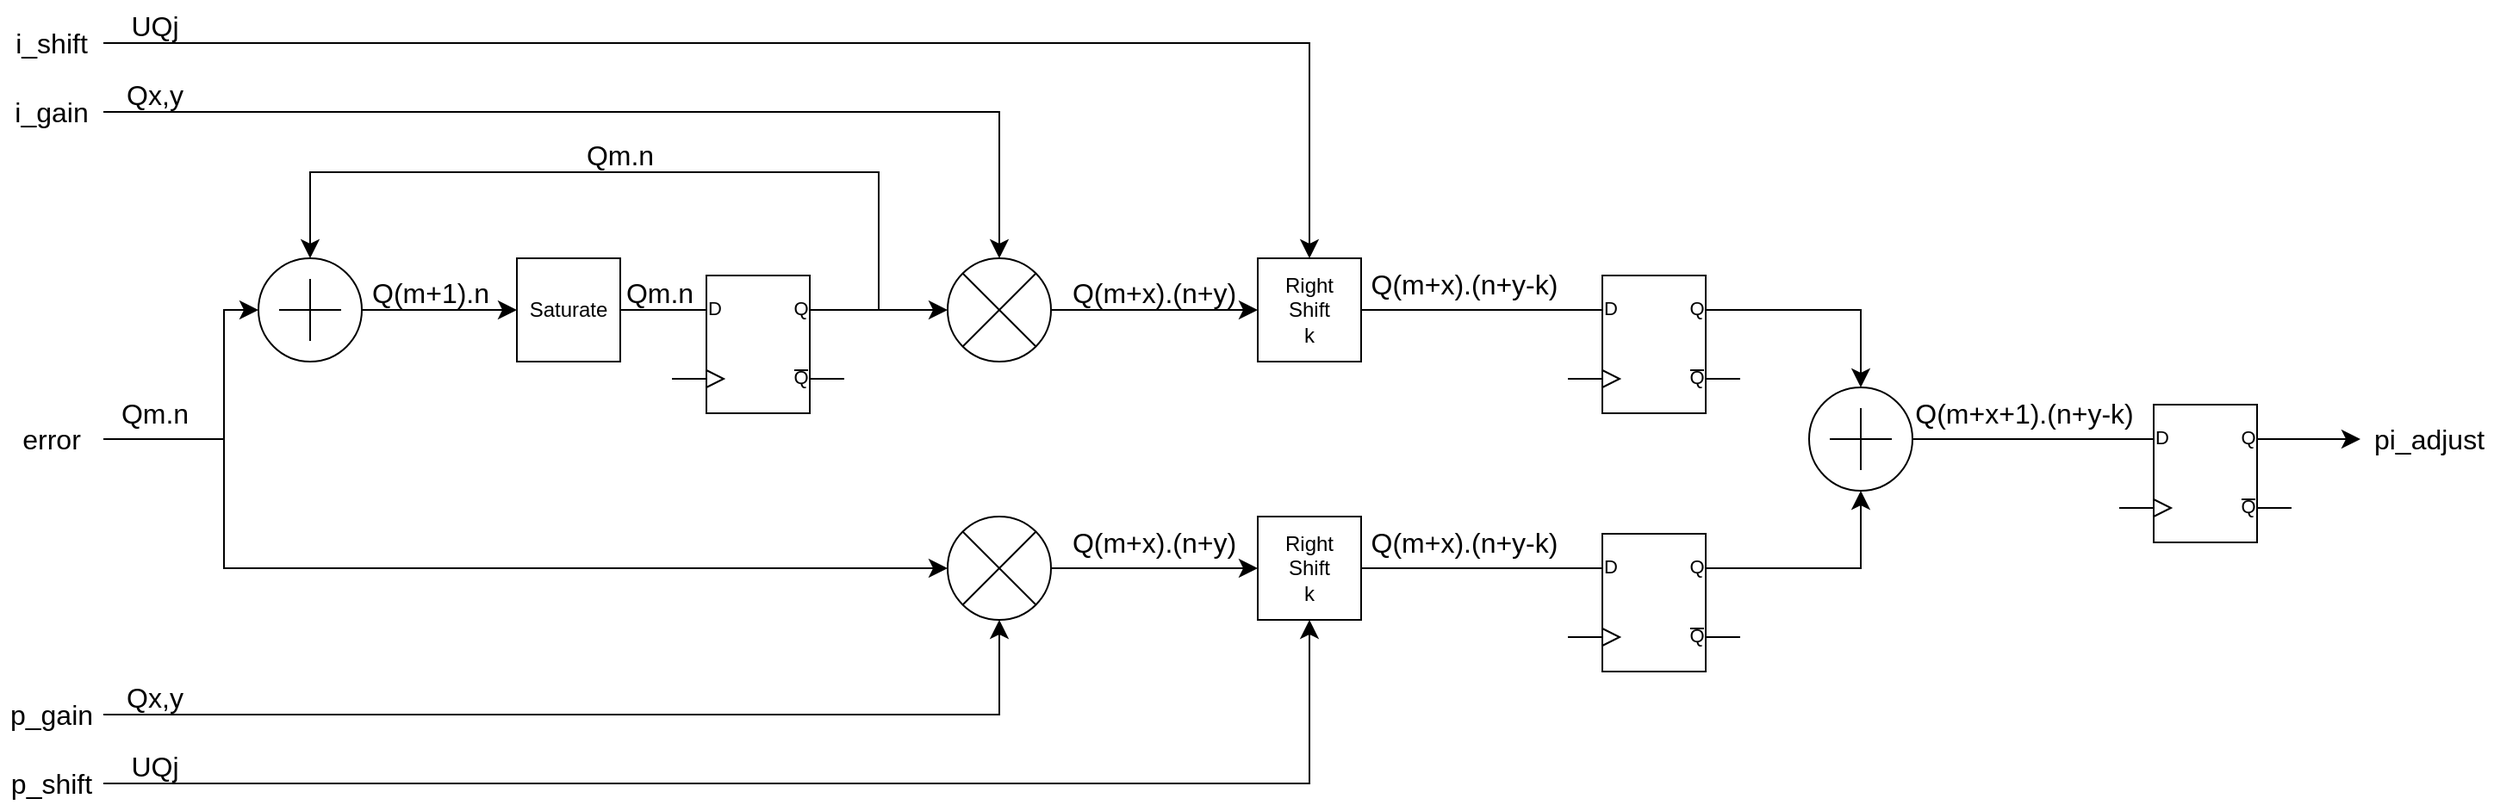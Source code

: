 <mxfile version="26.0.4">
  <diagram name="Page-1" id="vgAs5VkaubAQ2BmpCHoD">
    <mxGraphModel dx="1957" dy="1491" grid="1" gridSize="10" guides="1" tooltips="1" connect="1" arrows="1" fold="1" page="0" pageScale="1" pageWidth="1100" pageHeight="850" math="0" shadow="0">
      <root>
        <mxCell id="0" />
        <mxCell id="1" parent="0" />
        <mxCell id="PK346Plzb3QD4MWR6v8G-4" value="" style="edgeStyle=elbowEdgeStyle;elbow=horizontal;endArrow=classic;html=1;curved=0;rounded=0;endSize=8;startSize=8;fontSize=12;exitX=1;exitY=0.5;exitDx=0;exitDy=0;" edge="1" parent="1" source="PK346Plzb3QD4MWR6v8G-12">
          <mxGeometry width="50" height="50" relative="1" as="geometry">
            <mxPoint x="-240" y="80" as="sourcePoint" />
            <mxPoint x="-40" as="targetPoint" />
            <Array as="points" />
          </mxGeometry>
        </mxCell>
        <mxCell id="PK346Plzb3QD4MWR6v8G-5" value="" style="edgeStyle=elbowEdgeStyle;elbow=horizontal;endArrow=classic;html=1;curved=0;rounded=0;endSize=8;startSize=8;fontSize=12;entryX=0;entryY=0.5;entryDx=0;entryDy=0;entryPerimeter=0;exitX=1;exitY=0.5;exitDx=0;exitDy=0;" edge="1" parent="1" source="PK346Plzb3QD4MWR6v8G-6" target="PK346Plzb3QD4MWR6v8G-14">
          <mxGeometry width="50" height="50" relative="1" as="geometry">
            <mxPoint x="-240" y="80" as="sourcePoint" />
            <mxPoint x="-80" y="150" as="targetPoint" />
            <Array as="points">
              <mxPoint x="-100" y="110" />
            </Array>
          </mxGeometry>
        </mxCell>
        <mxCell id="PK346Plzb3QD4MWR6v8G-6" value="error" style="text;strokeColor=none;fillColor=none;html=1;align=center;verticalAlign=middle;whiteSpace=wrap;rounded=0;fontSize=16;" vertex="1" parent="1">
          <mxGeometry x="-230" y="60" width="60" height="30" as="geometry" />
        </mxCell>
        <mxCell id="PK346Plzb3QD4MWR6v8G-8" value="" style="verticalLabelPosition=bottom;shadow=0;dashed=0;align=center;html=1;verticalAlign=top;shape=mxgraph.electrical.logic_gates.d_type_flip-flop;" vertex="1" parent="1">
          <mxGeometry x="160" y="-20" width="100" height="80" as="geometry" />
        </mxCell>
        <mxCell id="PK346Plzb3QD4MWR6v8G-14" value="" style="verticalLabelPosition=bottom;shadow=0;dashed=0;align=center;html=1;verticalAlign=top;shape=mxgraph.electrical.abstract.multiplier;" vertex="1" parent="1">
          <mxGeometry x="320" y="120" width="60" height="60" as="geometry" />
        </mxCell>
        <mxCell id="PK346Plzb3QD4MWR6v8G-19" value="" style="endArrow=classic;html=1;rounded=0;fontSize=12;startSize=8;endSize=8;curved=1;exitX=1;exitY=0.25;exitDx=0;exitDy=0;exitPerimeter=0;entryX=0;entryY=0.5;entryDx=0;entryDy=0;entryPerimeter=0;endFill=1;" edge="1" parent="1" source="PK346Plzb3QD4MWR6v8G-8">
          <mxGeometry width="50" height="50" relative="1" as="geometry">
            <mxPoint x="250" y="-50" as="sourcePoint" />
            <mxPoint x="320" as="targetPoint" />
          </mxGeometry>
        </mxCell>
        <mxCell id="PK346Plzb3QD4MWR6v8G-20" value="Saturate" style="whiteSpace=wrap;html=1;aspect=fixed;" vertex="1" parent="1">
          <mxGeometry x="70" y="-30" width="60" height="60" as="geometry" />
        </mxCell>
        <mxCell id="PK346Plzb3QD4MWR6v8G-21" value="" style="endArrow=classic;html=1;rounded=0;fontSize=12;startSize=8;endSize=8;curved=1;exitX=1;exitY=0.5;exitDx=0;exitDy=0;exitPerimeter=0;entryX=0;entryY=0.5;entryDx=0;entryDy=0;" edge="1" parent="1" source="PK346Plzb3QD4MWR6v8G-12" target="PK346Plzb3QD4MWR6v8G-20">
          <mxGeometry width="50" height="50" relative="1" as="geometry">
            <mxPoint x="140" y="120" as="sourcePoint" />
            <mxPoint x="190" y="70" as="targetPoint" />
          </mxGeometry>
        </mxCell>
        <mxCell id="PK346Plzb3QD4MWR6v8G-22" value="" style="endArrow=none;html=1;rounded=0;fontSize=12;startSize=8;endSize=8;curved=1;entryX=0;entryY=0.25;entryDx=0;entryDy=0;entryPerimeter=0;exitX=1;exitY=0.5;exitDx=0;exitDy=0;" edge="1" parent="1" source="PK346Plzb3QD4MWR6v8G-20" target="PK346Plzb3QD4MWR6v8G-8">
          <mxGeometry width="50" height="50" relative="1" as="geometry">
            <mxPoint x="140" y="120" as="sourcePoint" />
            <mxPoint x="190" y="70" as="targetPoint" />
          </mxGeometry>
        </mxCell>
        <mxCell id="PK346Plzb3QD4MWR6v8G-24" value="" style="edgeStyle=elbowEdgeStyle;elbow=vertical;endArrow=classic;html=1;rounded=0;endSize=8;startSize=8;fontSize=12;entryX=0.5;entryY=0;entryDx=0;entryDy=0;entryPerimeter=0;" edge="1" parent="1" target="PK346Plzb3QD4MWR6v8G-12">
          <mxGeometry width="50" height="50" relative="1" as="geometry">
            <mxPoint x="280" as="sourcePoint" />
            <mxPoint x="30" y="-80" as="targetPoint" />
            <Array as="points">
              <mxPoint x="130" y="-80" />
            </Array>
          </mxGeometry>
        </mxCell>
        <mxCell id="PK346Plzb3QD4MWR6v8G-26" value="" style="verticalLabelPosition=bottom;shadow=0;dashed=0;align=center;html=1;verticalAlign=top;shape=mxgraph.electrical.abstract.multiplier;" vertex="1" parent="1">
          <mxGeometry x="320" y="-30" width="60" height="60" as="geometry" />
        </mxCell>
        <mxCell id="PK346Plzb3QD4MWR6v8G-27" value="Right&lt;div&gt;Shift&lt;div&gt;k&lt;/div&gt;&lt;/div&gt;" style="whiteSpace=wrap;html=1;aspect=fixed;" vertex="1" parent="1">
          <mxGeometry x="500" y="-30" width="60" height="60" as="geometry" />
        </mxCell>
        <mxCell id="PK346Plzb3QD4MWR6v8G-28" value="" style="endArrow=classic;html=1;rounded=0;fontSize=12;startSize=8;endSize=8;curved=1;entryX=0;entryY=0.5;entryDx=0;entryDy=0;exitX=1;exitY=0.5;exitDx=0;exitDy=0;exitPerimeter=0;" edge="1" parent="1" source="PK346Plzb3QD4MWR6v8G-26" target="PK346Plzb3QD4MWR6v8G-27">
          <mxGeometry width="50" height="50" relative="1" as="geometry">
            <mxPoint x="210" y="120" as="sourcePoint" />
            <mxPoint x="260" y="70" as="targetPoint" />
          </mxGeometry>
        </mxCell>
        <mxCell id="PK346Plzb3QD4MWR6v8G-29" value="Right&lt;div&gt;Shift&lt;div&gt;k&lt;/div&gt;&lt;/div&gt;" style="whiteSpace=wrap;html=1;aspect=fixed;" vertex="1" parent="1">
          <mxGeometry x="500" y="120" width="60" height="60" as="geometry" />
        </mxCell>
        <mxCell id="PK346Plzb3QD4MWR6v8G-30" value="" style="endArrow=classic;html=1;rounded=0;fontSize=12;startSize=8;endSize=8;curved=1;entryX=0;entryY=0.5;entryDx=0;entryDy=0;exitX=1;exitY=0.5;exitDx=0;exitDy=0;exitPerimeter=0;" edge="1" parent="1" target="PK346Plzb3QD4MWR6v8G-29">
          <mxGeometry width="50" height="50" relative="1" as="geometry">
            <mxPoint x="380" y="150" as="sourcePoint" />
            <mxPoint x="260" y="220" as="targetPoint" />
          </mxGeometry>
        </mxCell>
        <mxCell id="PK346Plzb3QD4MWR6v8G-31" value="" style="verticalLabelPosition=bottom;shadow=0;dashed=0;align=center;html=1;verticalAlign=top;shape=mxgraph.electrical.abstract.summation_point;" vertex="1" parent="1">
          <mxGeometry x="820" y="45" width="60" height="60" as="geometry" />
        </mxCell>
        <mxCell id="PK346Plzb3QD4MWR6v8G-33" value="" style="verticalLabelPosition=bottom;shadow=0;dashed=0;align=center;html=1;verticalAlign=top;shape=mxgraph.electrical.logic_gates.d_type_flip-flop;" vertex="1" parent="1">
          <mxGeometry x="680" y="-20" width="100" height="80" as="geometry" />
        </mxCell>
        <mxCell id="PK346Plzb3QD4MWR6v8G-34" value="" style="verticalLabelPosition=bottom;shadow=0;dashed=0;align=center;html=1;verticalAlign=top;shape=mxgraph.electrical.logic_gates.d_type_flip-flop;" vertex="1" parent="1">
          <mxGeometry x="680" y="130" width="100" height="80" as="geometry" />
        </mxCell>
        <mxCell id="PK346Plzb3QD4MWR6v8G-35" value="" style="verticalLabelPosition=bottom;shadow=0;dashed=0;align=center;html=1;verticalAlign=top;shape=mxgraph.electrical.logic_gates.d_type_flip-flop;" vertex="1" parent="1">
          <mxGeometry x="1000" y="55" width="100" height="80" as="geometry" />
        </mxCell>
        <mxCell id="PK346Plzb3QD4MWR6v8G-36" value="" style="endArrow=none;html=1;rounded=0;fontSize=12;startSize=8;endSize=8;curved=1;entryX=0;entryY=0.25;entryDx=0;entryDy=0;entryPerimeter=0;exitX=1;exitY=0.5;exitDx=0;exitDy=0;" edge="1" parent="1" source="PK346Plzb3QD4MWR6v8G-27" target="PK346Plzb3QD4MWR6v8G-33">
          <mxGeometry width="50" height="50" relative="1" as="geometry">
            <mxPoint x="550" y="110" as="sourcePoint" />
            <mxPoint x="600" y="60" as="targetPoint" />
          </mxGeometry>
        </mxCell>
        <mxCell id="PK346Plzb3QD4MWR6v8G-37" value="" style="endArrow=none;html=1;rounded=0;fontSize=12;startSize=8;endSize=8;curved=1;exitX=1;exitY=0.5;exitDx=0;exitDy=0;entryX=0;entryY=0.25;entryDx=0;entryDy=0;entryPerimeter=0;" edge="1" parent="1" source="PK346Plzb3QD4MWR6v8G-29" target="PK346Plzb3QD4MWR6v8G-34">
          <mxGeometry width="50" height="50" relative="1" as="geometry">
            <mxPoint x="550" y="110" as="sourcePoint" />
            <mxPoint x="580" y="150" as="targetPoint" />
          </mxGeometry>
        </mxCell>
        <mxCell id="PK346Plzb3QD4MWR6v8G-38" value="" style="edgeStyle=segmentEdgeStyle;endArrow=classic;html=1;curved=0;rounded=0;endSize=8;startSize=8;fontSize=12;entryX=0.5;entryY=1;entryDx=0;entryDy=0;entryPerimeter=0;exitX=1;exitY=0.25;exitDx=0;exitDy=0;exitPerimeter=0;" edge="1" parent="1" target="PK346Plzb3QD4MWR6v8G-31">
          <mxGeometry width="50" height="50" relative="1" as="geometry">
            <mxPoint x="780" y="150" as="sourcePoint" />
            <mxPoint x="700" y="60" as="targetPoint" />
          </mxGeometry>
        </mxCell>
        <mxCell id="PK346Plzb3QD4MWR6v8G-39" value="" style="edgeStyle=segmentEdgeStyle;endArrow=classic;html=1;curved=0;rounded=0;endSize=8;startSize=8;fontSize=12;exitX=1;exitY=0.25;exitDx=0;exitDy=0;exitPerimeter=0;entryX=0.5;entryY=0;entryDx=0;entryDy=0;entryPerimeter=0;" edge="1" parent="1" source="PK346Plzb3QD4MWR6v8G-33" target="PK346Plzb3QD4MWR6v8G-31">
          <mxGeometry width="50" height="50" relative="1" as="geometry">
            <mxPoint x="650" y="110" as="sourcePoint" />
            <mxPoint x="700" y="60" as="targetPoint" />
          </mxGeometry>
        </mxCell>
        <mxCell id="PK346Plzb3QD4MWR6v8G-40" value="" style="endArrow=none;html=1;rounded=0;fontSize=12;startSize=8;endSize=8;curved=1;entryX=0;entryY=0.25;entryDx=0;entryDy=0;entryPerimeter=0;exitX=1;exitY=0.5;exitDx=0;exitDy=0;exitPerimeter=0;" edge="1" parent="1" source="PK346Plzb3QD4MWR6v8G-31" target="PK346Plzb3QD4MWR6v8G-35">
          <mxGeometry width="50" height="50" relative="1" as="geometry">
            <mxPoint x="650" y="110" as="sourcePoint" />
            <mxPoint x="700" y="60" as="targetPoint" />
          </mxGeometry>
        </mxCell>
        <mxCell id="PK346Plzb3QD4MWR6v8G-42" value="" style="endArrow=classic;html=1;rounded=0;fontSize=12;startSize=8;endSize=8;curved=1;exitX=1;exitY=0.25;exitDx=0;exitDy=0;exitPerimeter=0;entryX=0;entryY=0.5;entryDx=0;entryDy=0;" edge="1" parent="1" source="PK346Plzb3QD4MWR6v8G-35" target="PK346Plzb3QD4MWR6v8G-43">
          <mxGeometry width="50" height="50" relative="1" as="geometry">
            <mxPoint x="950" y="90" as="sourcePoint" />
            <mxPoint x="1150" y="75" as="targetPoint" />
          </mxGeometry>
        </mxCell>
        <mxCell id="PK346Plzb3QD4MWR6v8G-43" value="pi_adjust" style="text;strokeColor=none;fillColor=none;html=1;align=center;verticalAlign=middle;whiteSpace=wrap;rounded=0;fontSize=16;" vertex="1" parent="1">
          <mxGeometry x="1140" y="60" width="80" height="30" as="geometry" />
        </mxCell>
        <mxCell id="PK346Plzb3QD4MWR6v8G-45" value="" style="edgeStyle=segmentEdgeStyle;endArrow=classic;html=1;curved=0;rounded=0;endSize=8;startSize=8;fontSize=12;entryX=0.5;entryY=1;entryDx=0;entryDy=0;entryPerimeter=0;exitX=1;exitY=0.5;exitDx=0;exitDy=0;" edge="1" parent="1" source="PK346Plzb3QD4MWR6v8G-51" target="PK346Plzb3QD4MWR6v8G-14">
          <mxGeometry width="50" height="50" relative="1" as="geometry">
            <mxPoint x="-170" y="230" as="sourcePoint" />
            <mxPoint x="120" y="40" as="targetPoint" />
          </mxGeometry>
        </mxCell>
        <mxCell id="PK346Plzb3QD4MWR6v8G-46" value="" style="edgeStyle=segmentEdgeStyle;endArrow=classic;html=1;curved=0;rounded=0;endSize=8;startSize=8;fontSize=12;entryX=0.5;entryY=1;entryDx=0;entryDy=0;exitX=1;exitY=0.5;exitDx=0;exitDy=0;" edge="1" parent="1" source="PK346Plzb3QD4MWR6v8G-52" target="PK346Plzb3QD4MWR6v8G-29">
          <mxGeometry width="50" height="50" relative="1" as="geometry">
            <mxPoint x="-170" y="270" as="sourcePoint" />
            <mxPoint x="350" y="230" as="targetPoint" />
          </mxGeometry>
        </mxCell>
        <mxCell id="PK346Plzb3QD4MWR6v8G-47" value="" style="edgeStyle=segmentEdgeStyle;endArrow=classic;html=1;curved=0;rounded=0;endSize=8;startSize=8;fontSize=12;entryX=0.5;entryY=0;entryDx=0;entryDy=0;entryPerimeter=0;exitX=1;exitY=0.5;exitDx=0;exitDy=0;" edge="1" parent="1" source="PK346Plzb3QD4MWR6v8G-49" target="PK346Plzb3QD4MWR6v8G-26">
          <mxGeometry width="50" height="50" relative="1" as="geometry">
            <mxPoint x="-170" y="-120" as="sourcePoint" />
            <mxPoint x="350" y="-170" as="targetPoint" />
          </mxGeometry>
        </mxCell>
        <mxCell id="PK346Plzb3QD4MWR6v8G-48" value="" style="edgeStyle=segmentEdgeStyle;endArrow=classic;html=1;curved=0;rounded=0;endSize=8;startSize=8;fontSize=12;entryX=0.5;entryY=0;entryDx=0;entryDy=0;exitX=1;exitY=0.5;exitDx=0;exitDy=0;" edge="1" parent="1" source="PK346Plzb3QD4MWR6v8G-50" target="PK346Plzb3QD4MWR6v8G-27">
          <mxGeometry width="50" height="50" relative="1" as="geometry">
            <mxPoint x="-170" y="-160" as="sourcePoint" />
            <mxPoint x="460" y="-260" as="targetPoint" />
          </mxGeometry>
        </mxCell>
        <mxCell id="PK346Plzb3QD4MWR6v8G-49" value="i_gain" style="text;strokeColor=none;fillColor=none;html=1;align=center;verticalAlign=middle;whiteSpace=wrap;rounded=0;fontSize=16;" vertex="1" parent="1">
          <mxGeometry x="-230" y="-130" width="60" height="30" as="geometry" />
        </mxCell>
        <mxCell id="PK346Plzb3QD4MWR6v8G-50" value="i_shift" style="text;strokeColor=none;fillColor=none;html=1;align=center;verticalAlign=middle;whiteSpace=wrap;rounded=0;fontSize=16;" vertex="1" parent="1">
          <mxGeometry x="-230" y="-170" width="60" height="30" as="geometry" />
        </mxCell>
        <mxCell id="PK346Plzb3QD4MWR6v8G-51" value="p_gain" style="text;strokeColor=none;fillColor=none;html=1;align=center;verticalAlign=middle;whiteSpace=wrap;rounded=0;fontSize=16;" vertex="1" parent="1">
          <mxGeometry x="-230" y="220" width="60" height="30" as="geometry" />
        </mxCell>
        <mxCell id="PK346Plzb3QD4MWR6v8G-52" value="p_shift" style="text;strokeColor=none;fillColor=none;html=1;align=center;verticalAlign=middle;whiteSpace=wrap;rounded=0;fontSize=16;" vertex="1" parent="1">
          <mxGeometry x="-230" y="260" width="60" height="30" as="geometry" />
        </mxCell>
        <mxCell id="PK346Plzb3QD4MWR6v8G-53" value="Qm.n" style="text;strokeColor=none;fillColor=none;html=1;align=center;verticalAlign=middle;whiteSpace=wrap;rounded=0;fontSize=16;" vertex="1" parent="1">
          <mxGeometry x="-170" y="45" width="60" height="30" as="geometry" />
        </mxCell>
        <mxCell id="PK346Plzb3QD4MWR6v8G-54" value="Qm.n" style="text;strokeColor=none;fillColor=none;html=1;align=center;verticalAlign=middle;whiteSpace=wrap;rounded=0;fontSize=16;" vertex="1" parent="1">
          <mxGeometry x="100" y="-105" width="60" height="30" as="geometry" />
        </mxCell>
        <mxCell id="PK346Plzb3QD4MWR6v8G-55" value="Qm.n" style="text;strokeColor=none;fillColor=none;html=1;align=center;verticalAlign=middle;whiteSpace=wrap;rounded=0;fontSize=16;" vertex="1" parent="1">
          <mxGeometry x="123" y="-25" width="60" height="30" as="geometry" />
        </mxCell>
        <mxCell id="PK346Plzb3QD4MWR6v8G-56" value="Q(m+1).n" style="text;strokeColor=none;fillColor=none;html=1;align=center;verticalAlign=middle;whiteSpace=wrap;rounded=0;fontSize=16;" vertex="1" parent="1">
          <mxGeometry x="-10" y="-25" width="60" height="30" as="geometry" />
        </mxCell>
        <mxCell id="PK346Plzb3QD4MWR6v8G-57" value="" style="edgeStyle=elbowEdgeStyle;elbow=horizontal;endArrow=classic;html=1;curved=0;rounded=0;endSize=8;startSize=8;fontSize=12;exitX=1;exitY=0.5;exitDx=0;exitDy=0;" edge="1" parent="1" source="PK346Plzb3QD4MWR6v8G-6" target="PK346Plzb3QD4MWR6v8G-12">
          <mxGeometry width="50" height="50" relative="1" as="geometry">
            <mxPoint x="-170" y="75" as="sourcePoint" />
            <mxPoint x="-40" as="targetPoint" />
            <Array as="points">
              <mxPoint x="-100" y="40" />
            </Array>
          </mxGeometry>
        </mxCell>
        <mxCell id="PK346Plzb3QD4MWR6v8G-12" value="" style="verticalLabelPosition=bottom;shadow=0;dashed=0;align=center;html=1;verticalAlign=top;shape=mxgraph.electrical.abstract.summation_point;" vertex="1" parent="1">
          <mxGeometry x="-80" y="-30" width="60" height="60" as="geometry" />
        </mxCell>
        <mxCell id="PK346Plzb3QD4MWR6v8G-58" value="Qx,y" style="text;strokeColor=none;fillColor=none;html=1;align=center;verticalAlign=middle;whiteSpace=wrap;rounded=0;fontSize=16;" vertex="1" parent="1">
          <mxGeometry x="-170" y="-140" width="60" height="30" as="geometry" />
        </mxCell>
        <mxCell id="PK346Plzb3QD4MWR6v8G-59" value="Qx,y" style="text;strokeColor=none;fillColor=none;html=1;align=center;verticalAlign=middle;whiteSpace=wrap;rounded=0;fontSize=16;" vertex="1" parent="1">
          <mxGeometry x="-170" y="210" width="60" height="30" as="geometry" />
        </mxCell>
        <mxCell id="PK346Plzb3QD4MWR6v8G-61" value="Q(m+x).(n+y)" style="text;strokeColor=none;fillColor=none;html=1;align=center;verticalAlign=middle;whiteSpace=wrap;rounded=0;fontSize=16;" vertex="1" parent="1">
          <mxGeometry x="390" y="-25" width="100" height="30" as="geometry" />
        </mxCell>
        <mxCell id="PK346Plzb3QD4MWR6v8G-62" value="UQj" style="text;strokeColor=none;fillColor=none;html=1;align=center;verticalAlign=middle;whiteSpace=wrap;rounded=0;fontSize=16;" vertex="1" parent="1">
          <mxGeometry x="-170" y="-180" width="60" height="30" as="geometry" />
        </mxCell>
        <mxCell id="PK346Plzb3QD4MWR6v8G-63" value="UQj" style="text;strokeColor=none;fillColor=none;html=1;align=center;verticalAlign=middle;whiteSpace=wrap;rounded=0;fontSize=16;" vertex="1" parent="1">
          <mxGeometry x="-170" y="250" width="60" height="30" as="geometry" />
        </mxCell>
        <mxCell id="PK346Plzb3QD4MWR6v8G-64" value="Q(m+x).(n+y)" style="text;strokeColor=none;fillColor=none;html=1;align=center;verticalAlign=middle;whiteSpace=wrap;rounded=0;fontSize=16;" vertex="1" parent="1">
          <mxGeometry x="390" y="120" width="100" height="30" as="geometry" />
        </mxCell>
        <mxCell id="PK346Plzb3QD4MWR6v8G-65" value="Q(m+x).(n+y-k)" style="text;strokeColor=none;fillColor=none;html=1;align=center;verticalAlign=middle;whiteSpace=wrap;rounded=0;fontSize=16;" vertex="1" parent="1">
          <mxGeometry x="560" y="-30" width="120" height="30" as="geometry" />
        </mxCell>
        <mxCell id="PK346Plzb3QD4MWR6v8G-66" value="Q(m+x).(n+y-k)" style="text;strokeColor=none;fillColor=none;html=1;align=center;verticalAlign=middle;whiteSpace=wrap;rounded=0;fontSize=16;" vertex="1" parent="1">
          <mxGeometry x="560" y="120" width="120" height="30" as="geometry" />
        </mxCell>
        <mxCell id="PK346Plzb3QD4MWR6v8G-67" value="Q(m+x+1).(n+y-k)" style="text;strokeColor=none;fillColor=none;html=1;align=center;verticalAlign=middle;whiteSpace=wrap;rounded=0;fontSize=16;" vertex="1" parent="1">
          <mxGeometry x="880" y="45" width="130" height="30" as="geometry" />
        </mxCell>
      </root>
    </mxGraphModel>
  </diagram>
</mxfile>
